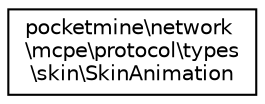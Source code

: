 digraph "Graphical Class Hierarchy"
{
 // INTERACTIVE_SVG=YES
 // LATEX_PDF_SIZE
  edge [fontname="Helvetica",fontsize="10",labelfontname="Helvetica",labelfontsize="10"];
  node [fontname="Helvetica",fontsize="10",shape=record];
  rankdir="LR";
  Node0 [label="pocketmine\\network\l\\mcpe\\protocol\\types\l\\skin\\SkinAnimation",height=0.2,width=0.4,color="black", fillcolor="white", style="filled",URL="$d3/dcd/classpocketmine_1_1network_1_1mcpe_1_1protocol_1_1types_1_1skin_1_1_skin_animation.html",tooltip=" "];
}
